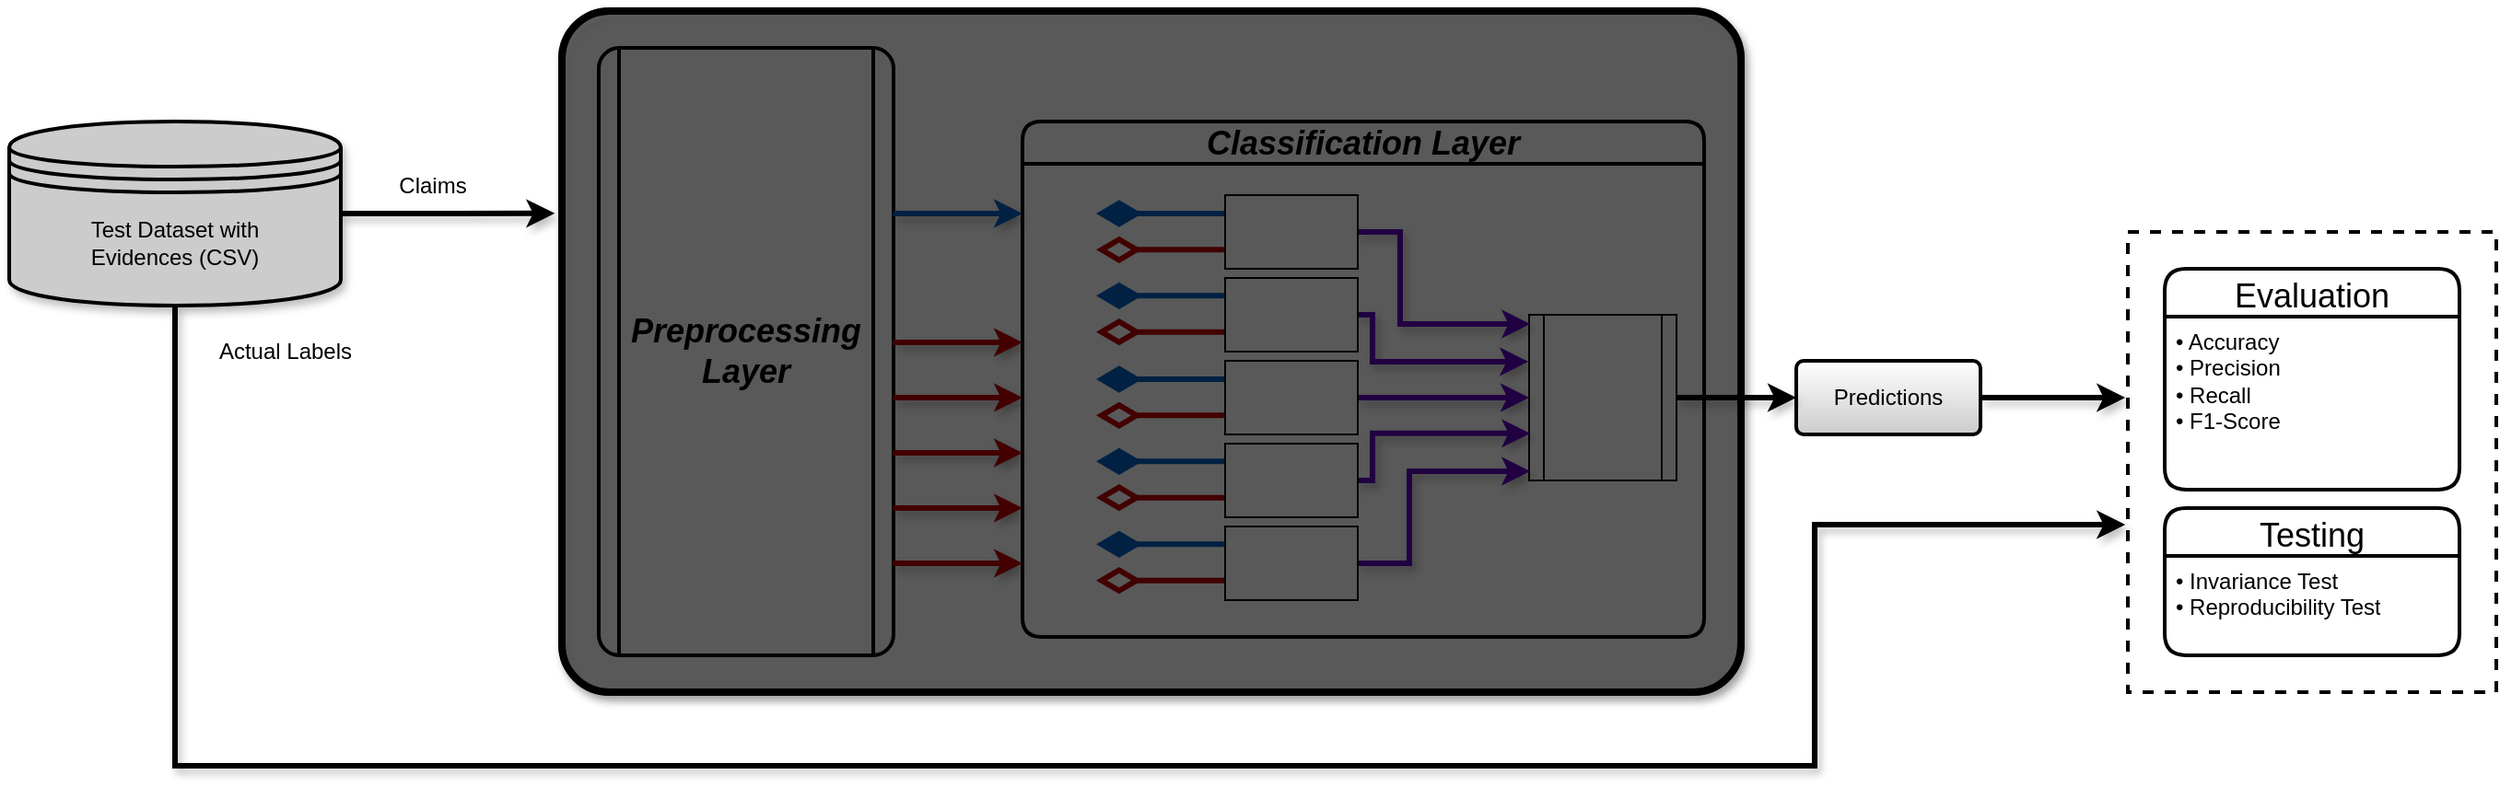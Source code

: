 <mxfile version="21.6.2" type="device">
  <diagram name="Page-1" id="-WhOwhmMR18s3AXCzHQL">
    <mxGraphModel dx="1277" dy="1184" grid="1" gridSize="10" guides="1" tooltips="1" connect="1" arrows="1" fold="1" page="1" pageScale="1" pageWidth="1700" pageHeight="1100" math="0" shadow="0">
      <root>
        <mxCell id="0" />
        <mxCell id="1" parent="0" />
        <mxCell id="wV2usmyHIAFZf0IykTga-45" value="" style="rounded=1;whiteSpace=wrap;html=1;labelBorderColor=none;strokeWidth=4;fontColor=#333333;strokeColor=#000000;labelBackgroundColor=none;fillColor=#CCCCCC;shadow=1;arcSize=7;" vertex="1" parent="1">
          <mxGeometry x="390" y="290" width="640" height="370" as="geometry" />
        </mxCell>
        <mxCell id="wV2usmyHIAFZf0IykTga-39" value="" style="rounded=0;whiteSpace=wrap;html=1;labelBorderColor=none;strokeWidth=2;dashed=1;" vertex="1" parent="1">
          <mxGeometry x="1240" y="410" width="200" height="250" as="geometry" />
        </mxCell>
        <mxCell id="OIb3DNqqrh0JnBOCPWpx-3" value="&lt;i&gt;&lt;font style=&quot;font-size: 18px;&quot;&gt;Classification Layer&lt;/font&gt;&lt;/i&gt;" style="swimlane;whiteSpace=wrap;html=1;strokeWidth=2;rounded=1;fillColor=#CCCCCC;" parent="1" vertex="1">
          <mxGeometry x="640" y="350" width="370" height="280" as="geometry" />
        </mxCell>
        <mxCell id="O5Woc8XDk6O0YkNmeP4w-14" value="" style="shape=process;whiteSpace=wrap;html=1;backgroundOutline=1;rounded=0;fillColor=#CCCCCC;" parent="OIb3DNqqrh0JnBOCPWpx-3" vertex="1">
          <mxGeometry x="275" y="105" width="80" height="90" as="geometry" />
        </mxCell>
        <mxCell id="O5Woc8XDk6O0YkNmeP4w-15" value="" style="endArrow=diamondThin;endFill=1;endSize=16;html=1;rounded=0;strokeWidth=3;shadow=0;strokeColor=#004C99;" parent="OIb3DNqqrh0JnBOCPWpx-3" edge="1">
          <mxGeometry width="160" relative="1" as="geometry">
            <mxPoint x="110" y="50" as="sourcePoint" />
            <mxPoint x="40" y="50" as="targetPoint" />
          </mxGeometry>
        </mxCell>
        <mxCell id="O5Woc8XDk6O0YkNmeP4w-16" value="" style="endArrow=diamondThin;endFill=0;endSize=16;html=1;rounded=0;strokeWidth=3;shadow=0;strokeColor=#990000;targetPerimeterSpacing=1;" parent="OIb3DNqqrh0JnBOCPWpx-3" edge="1">
          <mxGeometry width="160" relative="1" as="geometry">
            <mxPoint x="110" y="69.67" as="sourcePoint" />
            <mxPoint x="40" y="69.67" as="targetPoint" />
          </mxGeometry>
        </mxCell>
        <mxCell id="O5Woc8XDk6O0YkNmeP4w-17" value="" style="endArrow=diamondThin;endFill=1;endSize=16;html=1;rounded=0;strokeWidth=3;shadow=0;strokeColor=#004C99;" parent="OIb3DNqqrh0JnBOCPWpx-3" edge="1">
          <mxGeometry width="160" relative="1" as="geometry">
            <mxPoint x="110" y="94.66" as="sourcePoint" />
            <mxPoint x="40" y="94.66" as="targetPoint" />
          </mxGeometry>
        </mxCell>
        <mxCell id="O5Woc8XDk6O0YkNmeP4w-18" value="" style="endArrow=diamondThin;endFill=0;endSize=16;html=1;rounded=0;strokeWidth=3;shadow=0;strokeColor=#990000;targetPerimeterSpacing=1;" parent="OIb3DNqqrh0JnBOCPWpx-3" edge="1">
          <mxGeometry width="160" relative="1" as="geometry">
            <mxPoint x="110" y="114.33" as="sourcePoint" />
            <mxPoint x="40" y="114.33" as="targetPoint" />
          </mxGeometry>
        </mxCell>
        <mxCell id="O5Woc8XDk6O0YkNmeP4w-19" value="" style="endArrow=diamondThin;endFill=1;endSize=16;html=1;rounded=0;strokeWidth=3;shadow=0;strokeColor=#004C99;" parent="OIb3DNqqrh0JnBOCPWpx-3" edge="1">
          <mxGeometry width="160" relative="1" as="geometry">
            <mxPoint x="110" y="140" as="sourcePoint" />
            <mxPoint x="40" y="140" as="targetPoint" />
          </mxGeometry>
        </mxCell>
        <mxCell id="O5Woc8XDk6O0YkNmeP4w-20" value="" style="endArrow=diamondThin;endFill=0;endSize=16;html=1;rounded=0;strokeWidth=3;shadow=0;strokeColor=#990000;targetPerimeterSpacing=1;" parent="OIb3DNqqrh0JnBOCPWpx-3" edge="1">
          <mxGeometry width="160" relative="1" as="geometry">
            <mxPoint x="110" y="159.67" as="sourcePoint" />
            <mxPoint x="40" y="159.67" as="targetPoint" />
          </mxGeometry>
        </mxCell>
        <mxCell id="O5Woc8XDk6O0YkNmeP4w-21" value="" style="endArrow=diamondThin;endFill=1;endSize=16;html=1;rounded=0;strokeWidth=3;shadow=0;strokeColor=#004C99;" parent="OIb3DNqqrh0JnBOCPWpx-3" edge="1">
          <mxGeometry width="160" relative="1" as="geometry">
            <mxPoint x="110" y="184.66" as="sourcePoint" />
            <mxPoint x="40" y="184.66" as="targetPoint" />
          </mxGeometry>
        </mxCell>
        <mxCell id="O5Woc8XDk6O0YkNmeP4w-22" value="" style="endArrow=diamondThin;endFill=0;endSize=16;html=1;rounded=0;strokeWidth=3;shadow=0;strokeColor=#990000;targetPerimeterSpacing=1;" parent="OIb3DNqqrh0JnBOCPWpx-3" edge="1">
          <mxGeometry width="160" relative="1" as="geometry">
            <mxPoint x="110" y="204.33" as="sourcePoint" />
            <mxPoint x="40" y="204.33" as="targetPoint" />
          </mxGeometry>
        </mxCell>
        <mxCell id="O5Woc8XDk6O0YkNmeP4w-23" value="" style="endArrow=diamondThin;endFill=1;endSize=16;html=1;rounded=0;strokeWidth=3;shadow=0;strokeColor=#004C99;" parent="OIb3DNqqrh0JnBOCPWpx-3" edge="1">
          <mxGeometry width="160" relative="1" as="geometry">
            <mxPoint x="110" y="229.66" as="sourcePoint" />
            <mxPoint x="40" y="229.66" as="targetPoint" />
          </mxGeometry>
        </mxCell>
        <mxCell id="O5Woc8XDk6O0YkNmeP4w-24" value="" style="endArrow=diamondThin;endFill=0;endSize=16;html=1;rounded=0;strokeWidth=3;shadow=0;strokeColor=#990000;targetPerimeterSpacing=1;" parent="OIb3DNqqrh0JnBOCPWpx-3" edge="1">
          <mxGeometry width="160" relative="1" as="geometry">
            <mxPoint x="110" y="249.33" as="sourcePoint" />
            <mxPoint x="40" y="249.33" as="targetPoint" />
          </mxGeometry>
        </mxCell>
        <mxCell id="O5Woc8XDk6O0YkNmeP4w-57" style="edgeStyle=orthogonalEdgeStyle;rounded=0;orthogonalLoop=1;jettySize=auto;html=1;entryX=-0.005;entryY=0.283;entryDx=0;entryDy=0;entryPerimeter=0;strokeWidth=3;strokeColor=#4C0099;shadow=1;" parent="OIb3DNqqrh0JnBOCPWpx-3" source="O5Woc8XDk6O0YkNmeP4w-32" target="O5Woc8XDk6O0YkNmeP4w-14" edge="1">
          <mxGeometry relative="1" as="geometry">
            <Array as="points">
              <mxPoint x="190" y="105" />
              <mxPoint x="190" y="131" />
            </Array>
          </mxGeometry>
        </mxCell>
        <mxCell id="O5Woc8XDk6O0YkNmeP4w-32" value="" style="shape=cube;whiteSpace=wrap;html=1;boundedLbl=1;backgroundOutline=1;darkOpacity=0.05;darkOpacity2=0.1;size=0;fillColor=#CCCCCC;" parent="OIb3DNqqrh0JnBOCPWpx-3" vertex="1">
          <mxGeometry x="110" y="85" width="72" height="40" as="geometry" />
        </mxCell>
        <mxCell id="O5Woc8XDk6O0YkNmeP4w-53" style="edgeStyle=orthogonalEdgeStyle;rounded=0;orthogonalLoop=1;jettySize=auto;html=1;strokeWidth=3;strokeColor=#4C0099;shadow=1;endSize=6;entryX=0.008;entryY=0.066;entryDx=0;entryDy=0;entryPerimeter=0;" parent="OIb3DNqqrh0JnBOCPWpx-3" source="O5Woc8XDk6O0YkNmeP4w-34" target="O5Woc8XDk6O0YkNmeP4w-14" edge="1">
          <mxGeometry relative="1" as="geometry">
            <mxPoint x="275" y="120" as="targetPoint" />
            <Array as="points">
              <mxPoint x="205" y="60" />
              <mxPoint x="205" y="110" />
              <mxPoint x="276" y="110" />
            </Array>
          </mxGeometry>
        </mxCell>
        <mxCell id="O5Woc8XDk6O0YkNmeP4w-34" value="" style="shape=cube;whiteSpace=wrap;html=1;boundedLbl=1;backgroundOutline=1;darkOpacity=0.05;darkOpacity2=0.1;size=0;fillColor=#CCCCCC;" parent="OIb3DNqqrh0JnBOCPWpx-3" vertex="1">
          <mxGeometry x="110" y="40" width="72" height="40" as="geometry" />
        </mxCell>
        <mxCell id="O5Woc8XDk6O0YkNmeP4w-49" style="edgeStyle=orthogonalEdgeStyle;rounded=0;orthogonalLoop=1;jettySize=auto;html=1;entryX=0;entryY=0.5;entryDx=0;entryDy=0;strokeWidth=3;strokeColor=#4C0099;shadow=1;endSize=6;" parent="OIb3DNqqrh0JnBOCPWpx-3" source="O5Woc8XDk6O0YkNmeP4w-46" target="O5Woc8XDk6O0YkNmeP4w-14" edge="1">
          <mxGeometry relative="1" as="geometry" />
        </mxCell>
        <mxCell id="O5Woc8XDk6O0YkNmeP4w-46" value="" style="shape=cube;whiteSpace=wrap;html=1;boundedLbl=1;backgroundOutline=1;darkOpacity=0.05;darkOpacity2=0.1;size=0;fillColor=#CCCCCC;" parent="OIb3DNqqrh0JnBOCPWpx-3" vertex="1">
          <mxGeometry x="110" y="130" width="72" height="40" as="geometry" />
        </mxCell>
        <mxCell id="O5Woc8XDk6O0YkNmeP4w-62" style="edgeStyle=orthogonalEdgeStyle;rounded=0;orthogonalLoop=1;jettySize=auto;html=1;entryX=0.008;entryY=0.716;entryDx=0;entryDy=0;entryPerimeter=0;strokeColor=#4C0099;strokeWidth=3;shadow=1;" parent="OIb3DNqqrh0JnBOCPWpx-3" source="O5Woc8XDk6O0YkNmeP4w-47" target="O5Woc8XDk6O0YkNmeP4w-14" edge="1">
          <mxGeometry relative="1" as="geometry">
            <Array as="points">
              <mxPoint x="190" y="195" />
              <mxPoint x="190" y="169" />
            </Array>
          </mxGeometry>
        </mxCell>
        <mxCell id="O5Woc8XDk6O0YkNmeP4w-47" value="" style="shape=cube;whiteSpace=wrap;html=1;boundedLbl=1;backgroundOutline=1;darkOpacity=0.05;darkOpacity2=0.1;size=0;fillColor=#CCCCCC;" parent="OIb3DNqqrh0JnBOCPWpx-3" vertex="1">
          <mxGeometry x="110" y="175" width="72" height="40" as="geometry" />
        </mxCell>
        <mxCell id="O5Woc8XDk6O0YkNmeP4w-56" style="edgeStyle=orthogonalEdgeStyle;orthogonalLoop=1;jettySize=auto;html=1;entryX=0.008;entryY=0.949;entryDx=0;entryDy=0;entryPerimeter=0;strokeWidth=3;shadow=1;endSize=6;rounded=0;strokeColor=#4C0099;" parent="OIb3DNqqrh0JnBOCPWpx-3" source="O5Woc8XDk6O0YkNmeP4w-48" target="O5Woc8XDk6O0YkNmeP4w-14" edge="1">
          <mxGeometry relative="1" as="geometry">
            <Array as="points">
              <mxPoint x="210" y="240" />
              <mxPoint x="210" y="190" />
              <mxPoint x="276" y="190" />
            </Array>
          </mxGeometry>
        </mxCell>
        <mxCell id="O5Woc8XDk6O0YkNmeP4w-48" value="" style="shape=cube;whiteSpace=wrap;html=1;boundedLbl=1;backgroundOutline=1;darkOpacity=0.05;darkOpacity2=0.1;size=0;fillColor=#CCCCCC;" parent="OIb3DNqqrh0JnBOCPWpx-3" vertex="1">
          <mxGeometry x="110" y="220" width="72" height="40" as="geometry" />
        </mxCell>
        <mxCell id="O5Woc8XDk6O0YkNmeP4w-4" value="&lt;font style=&quot;font-size: 18px;&quot;&gt;&lt;b&gt;&lt;i&gt;Preprocessing Layer&lt;/i&gt;&lt;/b&gt;&lt;/font&gt;" style="shape=process;whiteSpace=wrap;html=1;backgroundOutline=1;rounded=1;strokeWidth=2;size=0;arcSize=7;fillColor=#CCCCCC;" parent="1" vertex="1">
          <mxGeometry x="410" y="310" width="160" height="330" as="geometry" />
        </mxCell>
        <mxCell id="wV2usmyHIAFZf0IykTga-42" style="edgeStyle=orthogonalEdgeStyle;rounded=0;orthogonalLoop=1;jettySize=auto;html=1;entryX=-0.007;entryY=0.36;entryDx=0;entryDy=0;entryPerimeter=0;strokeWidth=3;shadow=1;" edge="1" parent="1" source="OIb3DNqqrh0JnBOCPWpx-5" target="wV2usmyHIAFZf0IykTga-39">
          <mxGeometry relative="1" as="geometry" />
        </mxCell>
        <mxCell id="OIb3DNqqrh0JnBOCPWpx-5" value="Predictions" style="rounded=1;arcSize=10;whiteSpace=wrap;html=1;align=center;fillColor=#CCCCCC;strokeWidth=2;strokeColor=#000000;fontColor=#000000;gradientColor=#FFFFFF;gradientDirection=north;" parent="1" vertex="1">
          <mxGeometry x="1060" y="480" width="100" height="40" as="geometry" />
        </mxCell>
        <mxCell id="O5Woc8XDk6O0YkNmeP4w-90" style="edgeStyle=orthogonalEdgeStyle;rounded=0;orthogonalLoop=1;jettySize=auto;html=1;strokeWidth=3;shadow=1;strokeColor=#990000;" parent="1" edge="1">
          <mxGeometry relative="1" as="geometry">
            <mxPoint x="640" y="470" as="targetPoint" />
            <mxPoint x="570" y="470" as="sourcePoint" />
          </mxGeometry>
        </mxCell>
        <mxCell id="O5Woc8XDk6O0YkNmeP4w-91" style="edgeStyle=orthogonalEdgeStyle;rounded=0;orthogonalLoop=1;jettySize=auto;html=1;strokeWidth=3;shadow=1;strokeColor=#990000;" parent="1" edge="1">
          <mxGeometry relative="1" as="geometry">
            <mxPoint x="640" y="500" as="targetPoint" />
            <mxPoint x="570" y="500" as="sourcePoint" />
          </mxGeometry>
        </mxCell>
        <mxCell id="O5Woc8XDk6O0YkNmeP4w-92" style="edgeStyle=orthogonalEdgeStyle;rounded=0;orthogonalLoop=1;jettySize=auto;html=1;strokeWidth=3;shadow=1;strokeColor=#990000;" parent="1" edge="1">
          <mxGeometry relative="1" as="geometry">
            <mxPoint x="640" y="530" as="targetPoint" />
            <mxPoint x="570" y="530" as="sourcePoint" />
          </mxGeometry>
        </mxCell>
        <mxCell id="O5Woc8XDk6O0YkNmeP4w-93" style="edgeStyle=orthogonalEdgeStyle;rounded=0;orthogonalLoop=1;jettySize=auto;html=1;strokeWidth=3;shadow=1;strokeColor=#990000;" parent="1" edge="1">
          <mxGeometry relative="1" as="geometry">
            <mxPoint x="640" y="560" as="targetPoint" />
            <mxPoint x="570" y="560" as="sourcePoint" />
          </mxGeometry>
        </mxCell>
        <mxCell id="O5Woc8XDk6O0YkNmeP4w-94" style="edgeStyle=orthogonalEdgeStyle;rounded=0;orthogonalLoop=1;jettySize=auto;html=1;strokeWidth=3;shadow=1;strokeColor=#990000;" parent="1" edge="1">
          <mxGeometry relative="1" as="geometry">
            <mxPoint x="640" y="590" as="targetPoint" />
            <mxPoint x="570" y="590" as="sourcePoint" />
          </mxGeometry>
        </mxCell>
        <mxCell id="O5Woc8XDk6O0YkNmeP4w-95" style="edgeStyle=orthogonalEdgeStyle;rounded=0;orthogonalLoop=1;jettySize=auto;html=1;entryX=-0.001;entryY=0.092;entryDx=0;entryDy=0;entryPerimeter=0;strokeWidth=3;shadow=1;fillColor=#dae8fc;strokeColor=#004C99;" parent="1" edge="1">
          <mxGeometry relative="1" as="geometry">
            <mxPoint x="570" y="400" as="sourcePoint" />
            <mxPoint x="640" y="400.0" as="targetPoint" />
          </mxGeometry>
        </mxCell>
        <mxCell id="O5Woc8XDk6O0YkNmeP4w-98" style="edgeStyle=orthogonalEdgeStyle;rounded=0;orthogonalLoop=1;jettySize=auto;html=1;strokeWidth=3;shadow=1;" parent="1" source="O5Woc8XDk6O0YkNmeP4w-14" target="OIb3DNqqrh0JnBOCPWpx-5" edge="1">
          <mxGeometry relative="1" as="geometry" />
        </mxCell>
        <mxCell id="wV2usmyHIAFZf0IykTga-5" style="edgeStyle=orthogonalEdgeStyle;rounded=0;orthogonalLoop=1;jettySize=auto;html=1;entryX=-0.006;entryY=0.297;entryDx=0;entryDy=0;entryPerimeter=0;strokeWidth=3;shadow=1;" edge="1" parent="1" source="wV2usmyHIAFZf0IykTga-2" target="O5Woc8XDk6O0YkNmeP4w-99">
          <mxGeometry relative="1" as="geometry" />
        </mxCell>
        <mxCell id="wV2usmyHIAFZf0IykTga-43" style="edgeStyle=orthogonalEdgeStyle;rounded=0;orthogonalLoop=1;jettySize=auto;html=1;entryX=-0.007;entryY=0.636;entryDx=0;entryDy=0;entryPerimeter=0;strokeWidth=3;shadow=1;" edge="1" parent="1" source="wV2usmyHIAFZf0IykTga-2" target="wV2usmyHIAFZf0IykTga-39">
          <mxGeometry relative="1" as="geometry">
            <Array as="points">
              <mxPoint x="180" y="700" />
              <mxPoint x="1070" y="700" />
              <mxPoint x="1070" y="569" />
            </Array>
          </mxGeometry>
        </mxCell>
        <mxCell id="wV2usmyHIAFZf0IykTga-2" value="Test Dataset with&lt;br style=&quot;border-color: var(--border-color);&quot;&gt;Evidences (CSV)" style="shape=datastore;whiteSpace=wrap;html=1;strokeWidth=2;shadow=1;fillColor=#CCCCCC;" vertex="1" parent="1">
          <mxGeometry x="90" y="350" width="180" height="100" as="geometry" />
        </mxCell>
        <mxCell id="wV2usmyHIAFZf0IykTga-6" value="Claims" style="text;html=1;strokeColor=none;fillColor=none;align=center;verticalAlign=middle;whiteSpace=wrap;rounded=0;" vertex="1" parent="1">
          <mxGeometry x="290" y="370" width="60" height="30" as="geometry" />
        </mxCell>
        <mxCell id="wV2usmyHIAFZf0IykTga-32" value="Evaluation" style="swimlane;fontStyle=0;childLayout=stackLayout;horizontal=1;startSize=26;horizontalStack=0;resizeParent=1;resizeParentMax=0;resizeLast=0;collapsible=1;marginBottom=0;align=center;fontSize=18;rounded=1;strokeWidth=2;" vertex="1" parent="1">
          <mxGeometry x="1260" y="430" width="160" height="120" as="geometry" />
        </mxCell>
        <mxCell id="wV2usmyHIAFZf0IykTga-33" value="• Accuracy&lt;br&gt;• Precision&lt;br&gt;• Recall&lt;br&gt;• F1-Score" style="text;strokeColor=none;fillColor=none;spacingLeft=4;spacingRight=4;overflow=hidden;rotatable=0;points=[[0,0.5],[1,0.5]];portConstraint=eastwest;fontSize=12;whiteSpace=wrap;html=1;" vertex="1" parent="wV2usmyHIAFZf0IykTga-32">
          <mxGeometry y="26" width="160" height="94" as="geometry" />
        </mxCell>
        <mxCell id="wV2usmyHIAFZf0IykTga-37" value="Testing" style="swimlane;fontStyle=0;childLayout=stackLayout;horizontal=1;startSize=26;horizontalStack=0;resizeParent=1;resizeParentMax=0;resizeLast=0;collapsible=1;marginBottom=0;align=center;fontSize=18;rounded=1;strokeWidth=2;" vertex="1" parent="1">
          <mxGeometry x="1260" y="560" width="160" height="80" as="geometry" />
        </mxCell>
        <mxCell id="wV2usmyHIAFZf0IykTga-38" value="• Invariance Test&lt;br&gt;• Reproducibility Test" style="text;strokeColor=none;fillColor=none;spacingLeft=4;spacingRight=4;overflow=hidden;rotatable=0;points=[[0,0.5],[1,0.5]];portConstraint=eastwest;fontSize=12;whiteSpace=wrap;html=1;" vertex="1" parent="wV2usmyHIAFZf0IykTga-37">
          <mxGeometry y="26" width="160" height="54" as="geometry" />
        </mxCell>
        <mxCell id="wV2usmyHIAFZf0IykTga-44" value="Actual Labels" style="text;html=1;strokeColor=none;fillColor=none;align=center;verticalAlign=middle;whiteSpace=wrap;rounded=0;" vertex="1" parent="1">
          <mxGeometry x="190" y="460" width="100" height="30" as="geometry" />
        </mxCell>
        <mxCell id="O5Woc8XDk6O0YkNmeP4w-99" value="" style="rounded=1;whiteSpace=wrap;html=1;labelBorderColor=none;strokeWidth=4;fontColor=#333333;strokeColor=#000000;labelBackgroundColor=none;opacity=50;fillColor=#000000;shadow=1;arcSize=7;" parent="1" vertex="1">
          <mxGeometry x="390" y="290" width="640" height="370" as="geometry" />
        </mxCell>
      </root>
    </mxGraphModel>
  </diagram>
</mxfile>
